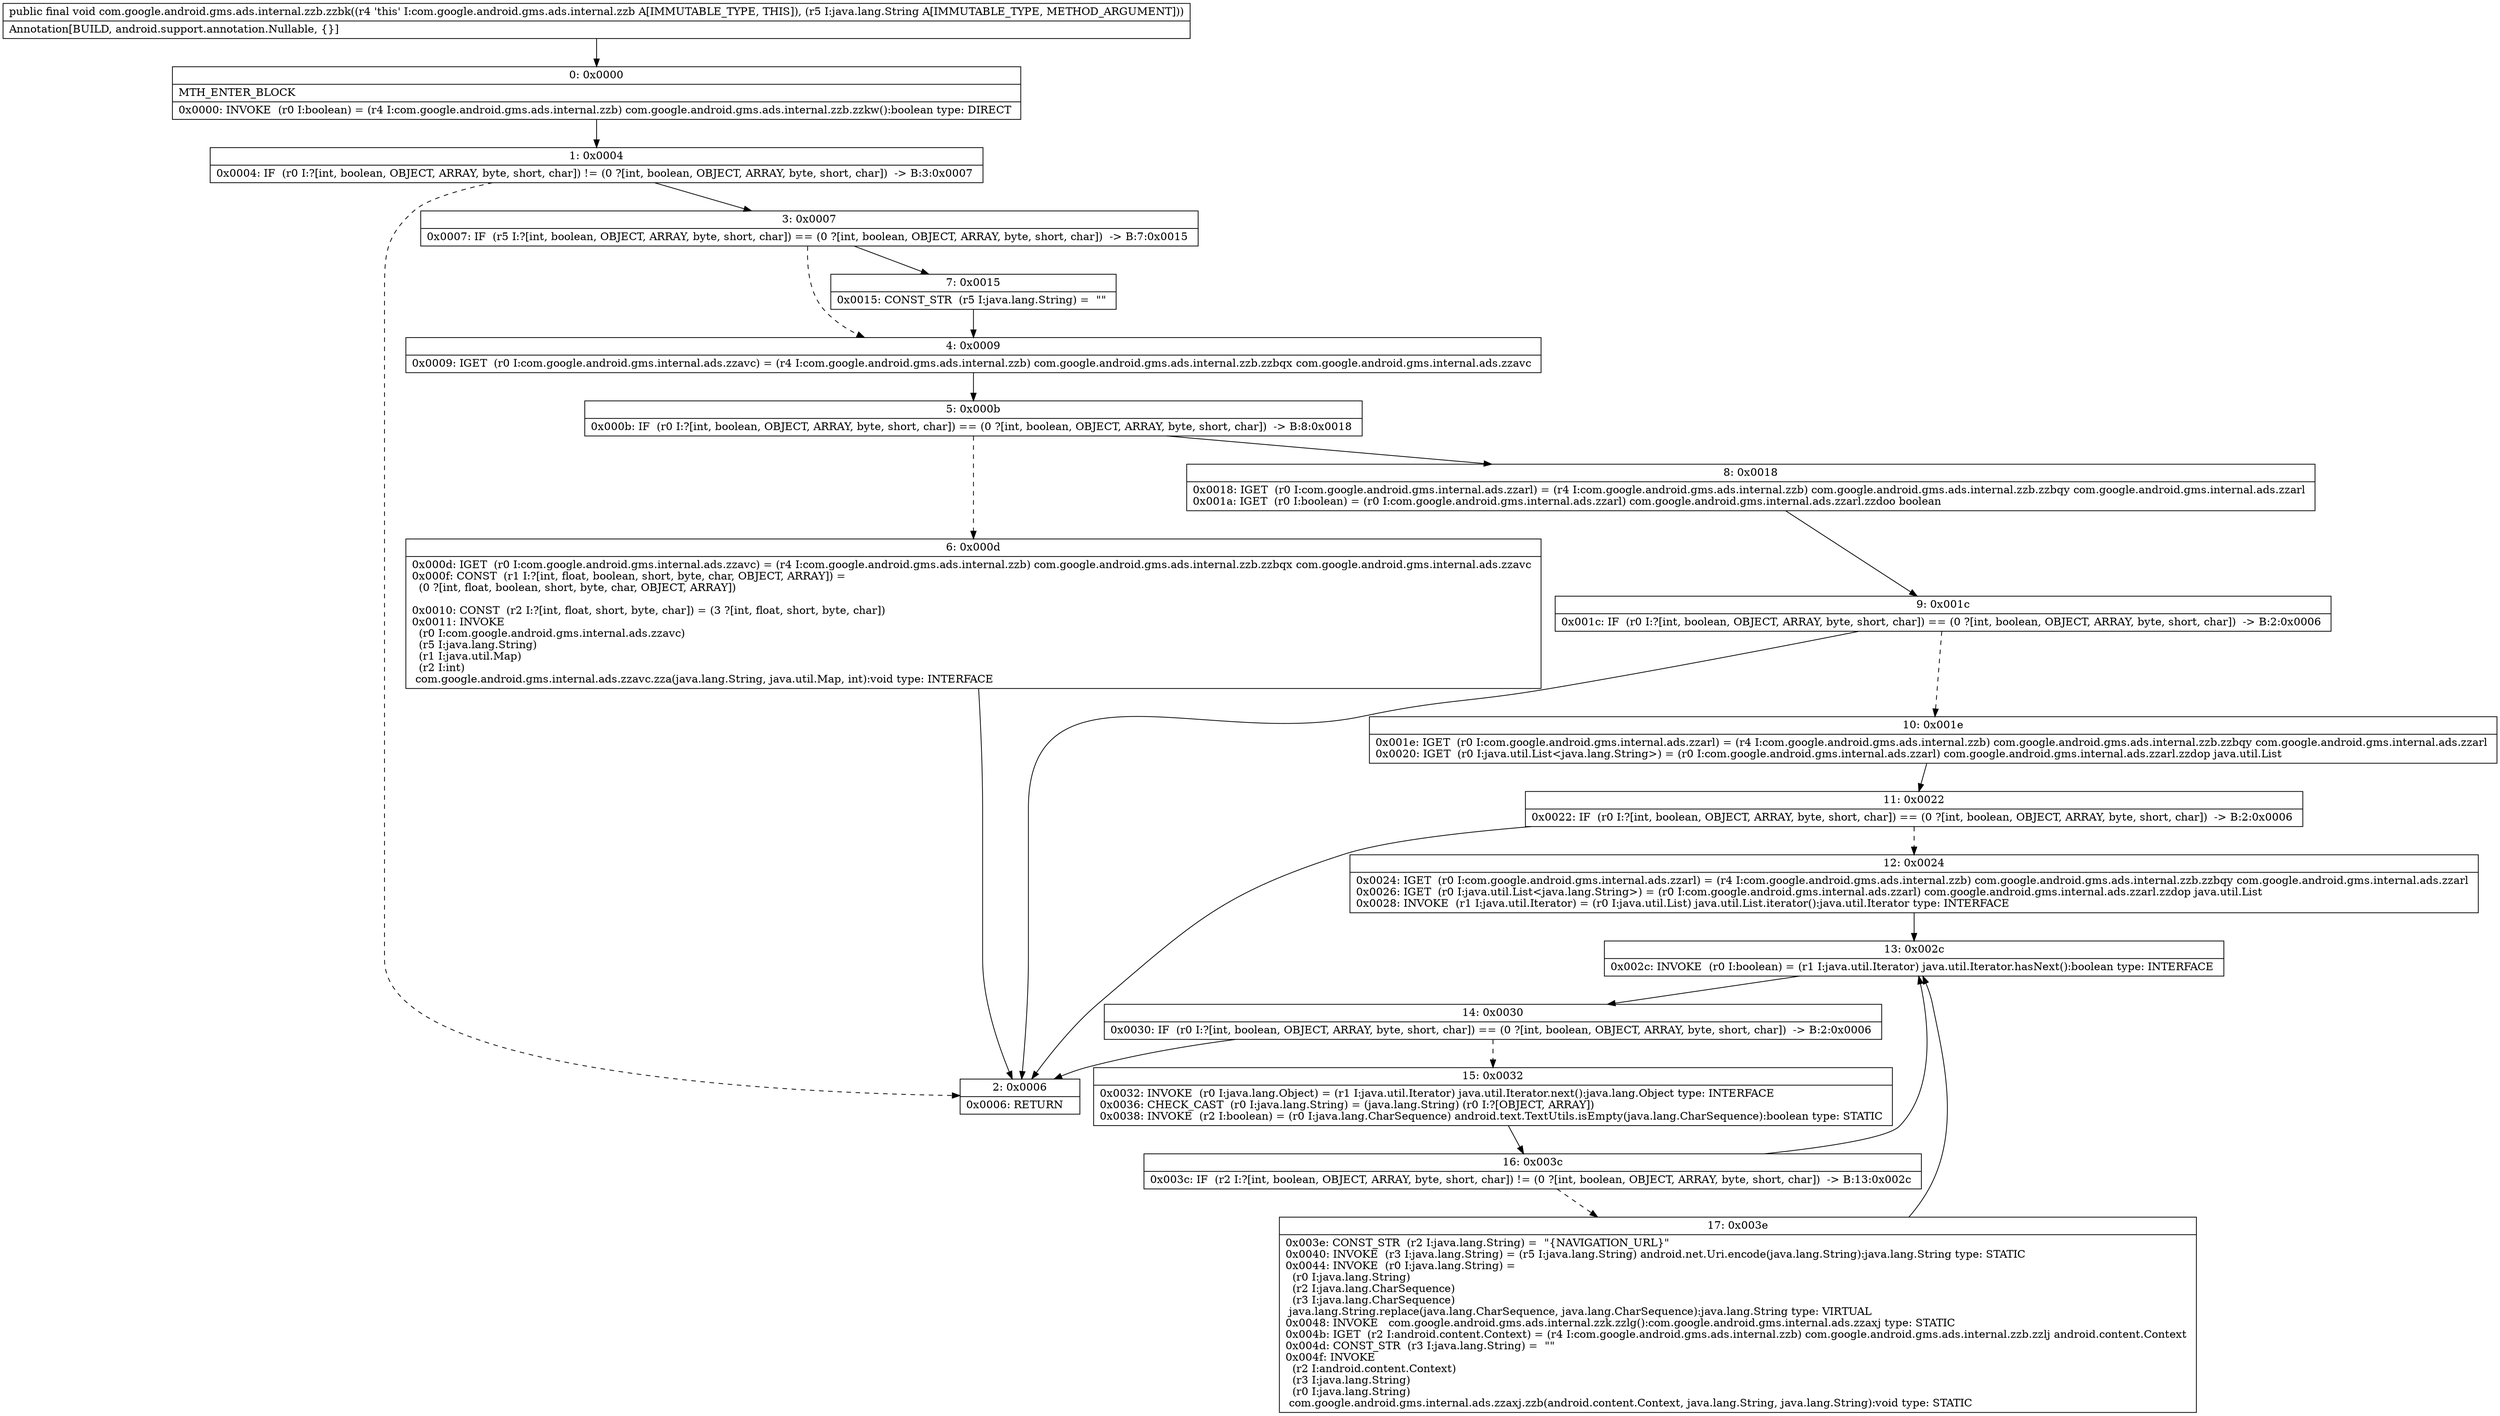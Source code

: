digraph "CFG forcom.google.android.gms.ads.internal.zzb.zzbk(Ljava\/lang\/String;)V" {
Node_0 [shape=record,label="{0\:\ 0x0000|MTH_ENTER_BLOCK\l|0x0000: INVOKE  (r0 I:boolean) = (r4 I:com.google.android.gms.ads.internal.zzb) com.google.android.gms.ads.internal.zzb.zzkw():boolean type: DIRECT \l}"];
Node_1 [shape=record,label="{1\:\ 0x0004|0x0004: IF  (r0 I:?[int, boolean, OBJECT, ARRAY, byte, short, char]) != (0 ?[int, boolean, OBJECT, ARRAY, byte, short, char])  \-\> B:3:0x0007 \l}"];
Node_2 [shape=record,label="{2\:\ 0x0006|0x0006: RETURN   \l}"];
Node_3 [shape=record,label="{3\:\ 0x0007|0x0007: IF  (r5 I:?[int, boolean, OBJECT, ARRAY, byte, short, char]) == (0 ?[int, boolean, OBJECT, ARRAY, byte, short, char])  \-\> B:7:0x0015 \l}"];
Node_4 [shape=record,label="{4\:\ 0x0009|0x0009: IGET  (r0 I:com.google.android.gms.internal.ads.zzavc) = (r4 I:com.google.android.gms.ads.internal.zzb) com.google.android.gms.ads.internal.zzb.zzbqx com.google.android.gms.internal.ads.zzavc \l}"];
Node_5 [shape=record,label="{5\:\ 0x000b|0x000b: IF  (r0 I:?[int, boolean, OBJECT, ARRAY, byte, short, char]) == (0 ?[int, boolean, OBJECT, ARRAY, byte, short, char])  \-\> B:8:0x0018 \l}"];
Node_6 [shape=record,label="{6\:\ 0x000d|0x000d: IGET  (r0 I:com.google.android.gms.internal.ads.zzavc) = (r4 I:com.google.android.gms.ads.internal.zzb) com.google.android.gms.ads.internal.zzb.zzbqx com.google.android.gms.internal.ads.zzavc \l0x000f: CONST  (r1 I:?[int, float, boolean, short, byte, char, OBJECT, ARRAY]) = \l  (0 ?[int, float, boolean, short, byte, char, OBJECT, ARRAY])\l \l0x0010: CONST  (r2 I:?[int, float, short, byte, char]) = (3 ?[int, float, short, byte, char]) \l0x0011: INVOKE  \l  (r0 I:com.google.android.gms.internal.ads.zzavc)\l  (r5 I:java.lang.String)\l  (r1 I:java.util.Map)\l  (r2 I:int)\l com.google.android.gms.internal.ads.zzavc.zza(java.lang.String, java.util.Map, int):void type: INTERFACE \l}"];
Node_7 [shape=record,label="{7\:\ 0x0015|0x0015: CONST_STR  (r5 I:java.lang.String) =  \"\" \l}"];
Node_8 [shape=record,label="{8\:\ 0x0018|0x0018: IGET  (r0 I:com.google.android.gms.internal.ads.zzarl) = (r4 I:com.google.android.gms.ads.internal.zzb) com.google.android.gms.ads.internal.zzb.zzbqy com.google.android.gms.internal.ads.zzarl \l0x001a: IGET  (r0 I:boolean) = (r0 I:com.google.android.gms.internal.ads.zzarl) com.google.android.gms.internal.ads.zzarl.zzdoo boolean \l}"];
Node_9 [shape=record,label="{9\:\ 0x001c|0x001c: IF  (r0 I:?[int, boolean, OBJECT, ARRAY, byte, short, char]) == (0 ?[int, boolean, OBJECT, ARRAY, byte, short, char])  \-\> B:2:0x0006 \l}"];
Node_10 [shape=record,label="{10\:\ 0x001e|0x001e: IGET  (r0 I:com.google.android.gms.internal.ads.zzarl) = (r4 I:com.google.android.gms.ads.internal.zzb) com.google.android.gms.ads.internal.zzb.zzbqy com.google.android.gms.internal.ads.zzarl \l0x0020: IGET  (r0 I:java.util.List\<java.lang.String\>) = (r0 I:com.google.android.gms.internal.ads.zzarl) com.google.android.gms.internal.ads.zzarl.zzdop java.util.List \l}"];
Node_11 [shape=record,label="{11\:\ 0x0022|0x0022: IF  (r0 I:?[int, boolean, OBJECT, ARRAY, byte, short, char]) == (0 ?[int, boolean, OBJECT, ARRAY, byte, short, char])  \-\> B:2:0x0006 \l}"];
Node_12 [shape=record,label="{12\:\ 0x0024|0x0024: IGET  (r0 I:com.google.android.gms.internal.ads.zzarl) = (r4 I:com.google.android.gms.ads.internal.zzb) com.google.android.gms.ads.internal.zzb.zzbqy com.google.android.gms.internal.ads.zzarl \l0x0026: IGET  (r0 I:java.util.List\<java.lang.String\>) = (r0 I:com.google.android.gms.internal.ads.zzarl) com.google.android.gms.internal.ads.zzarl.zzdop java.util.List \l0x0028: INVOKE  (r1 I:java.util.Iterator) = (r0 I:java.util.List) java.util.List.iterator():java.util.Iterator type: INTERFACE \l}"];
Node_13 [shape=record,label="{13\:\ 0x002c|0x002c: INVOKE  (r0 I:boolean) = (r1 I:java.util.Iterator) java.util.Iterator.hasNext():boolean type: INTERFACE \l}"];
Node_14 [shape=record,label="{14\:\ 0x0030|0x0030: IF  (r0 I:?[int, boolean, OBJECT, ARRAY, byte, short, char]) == (0 ?[int, boolean, OBJECT, ARRAY, byte, short, char])  \-\> B:2:0x0006 \l}"];
Node_15 [shape=record,label="{15\:\ 0x0032|0x0032: INVOKE  (r0 I:java.lang.Object) = (r1 I:java.util.Iterator) java.util.Iterator.next():java.lang.Object type: INTERFACE \l0x0036: CHECK_CAST  (r0 I:java.lang.String) = (java.lang.String) (r0 I:?[OBJECT, ARRAY]) \l0x0038: INVOKE  (r2 I:boolean) = (r0 I:java.lang.CharSequence) android.text.TextUtils.isEmpty(java.lang.CharSequence):boolean type: STATIC \l}"];
Node_16 [shape=record,label="{16\:\ 0x003c|0x003c: IF  (r2 I:?[int, boolean, OBJECT, ARRAY, byte, short, char]) != (0 ?[int, boolean, OBJECT, ARRAY, byte, short, char])  \-\> B:13:0x002c \l}"];
Node_17 [shape=record,label="{17\:\ 0x003e|0x003e: CONST_STR  (r2 I:java.lang.String) =  \"\{NAVIGATION_URL\}\" \l0x0040: INVOKE  (r3 I:java.lang.String) = (r5 I:java.lang.String) android.net.Uri.encode(java.lang.String):java.lang.String type: STATIC \l0x0044: INVOKE  (r0 I:java.lang.String) = \l  (r0 I:java.lang.String)\l  (r2 I:java.lang.CharSequence)\l  (r3 I:java.lang.CharSequence)\l java.lang.String.replace(java.lang.CharSequence, java.lang.CharSequence):java.lang.String type: VIRTUAL \l0x0048: INVOKE   com.google.android.gms.ads.internal.zzk.zzlg():com.google.android.gms.internal.ads.zzaxj type: STATIC \l0x004b: IGET  (r2 I:android.content.Context) = (r4 I:com.google.android.gms.ads.internal.zzb) com.google.android.gms.ads.internal.zzb.zzlj android.content.Context \l0x004d: CONST_STR  (r3 I:java.lang.String) =  \"\" \l0x004f: INVOKE  \l  (r2 I:android.content.Context)\l  (r3 I:java.lang.String)\l  (r0 I:java.lang.String)\l com.google.android.gms.internal.ads.zzaxj.zzb(android.content.Context, java.lang.String, java.lang.String):void type: STATIC \l}"];
MethodNode[shape=record,label="{public final void com.google.android.gms.ads.internal.zzb.zzbk((r4 'this' I:com.google.android.gms.ads.internal.zzb A[IMMUTABLE_TYPE, THIS]), (r5 I:java.lang.String A[IMMUTABLE_TYPE, METHOD_ARGUMENT]))  | Annotation[BUILD, android.support.annotation.Nullable, \{\}]\l}"];
MethodNode -> Node_0;
Node_0 -> Node_1;
Node_1 -> Node_2[style=dashed];
Node_1 -> Node_3;
Node_3 -> Node_4[style=dashed];
Node_3 -> Node_7;
Node_4 -> Node_5;
Node_5 -> Node_6[style=dashed];
Node_5 -> Node_8;
Node_6 -> Node_2;
Node_7 -> Node_4;
Node_8 -> Node_9;
Node_9 -> Node_2;
Node_9 -> Node_10[style=dashed];
Node_10 -> Node_11;
Node_11 -> Node_2;
Node_11 -> Node_12[style=dashed];
Node_12 -> Node_13;
Node_13 -> Node_14;
Node_14 -> Node_2;
Node_14 -> Node_15[style=dashed];
Node_15 -> Node_16;
Node_16 -> Node_13;
Node_16 -> Node_17[style=dashed];
Node_17 -> Node_13;
}

